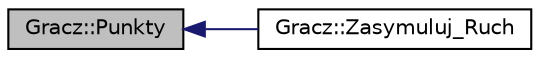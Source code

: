 digraph "Gracz::Punkty"
{
  edge [fontname="Helvetica",fontsize="10",labelfontname="Helvetica",labelfontsize="10"];
  node [fontname="Helvetica",fontsize="10",shape=record];
  rankdir="LR";
  Node1 [label="Gracz::Punkty",height=0.2,width=0.4,color="black", fillcolor="grey75", style="filled" fontcolor="black"];
  Node1 -> Node2 [dir="back",color="midnightblue",fontsize="10",style="solid",fontname="Helvetica"];
  Node2 [label="Gracz::Zasymuluj_Ruch",height=0.2,width=0.4,color="black", fillcolor="white", style="filled",URL="$class_gracz.html#ab8adf4e2259268b757f480e7309d2d0e",tooltip="Zasymuluj_Ruch."];
}
